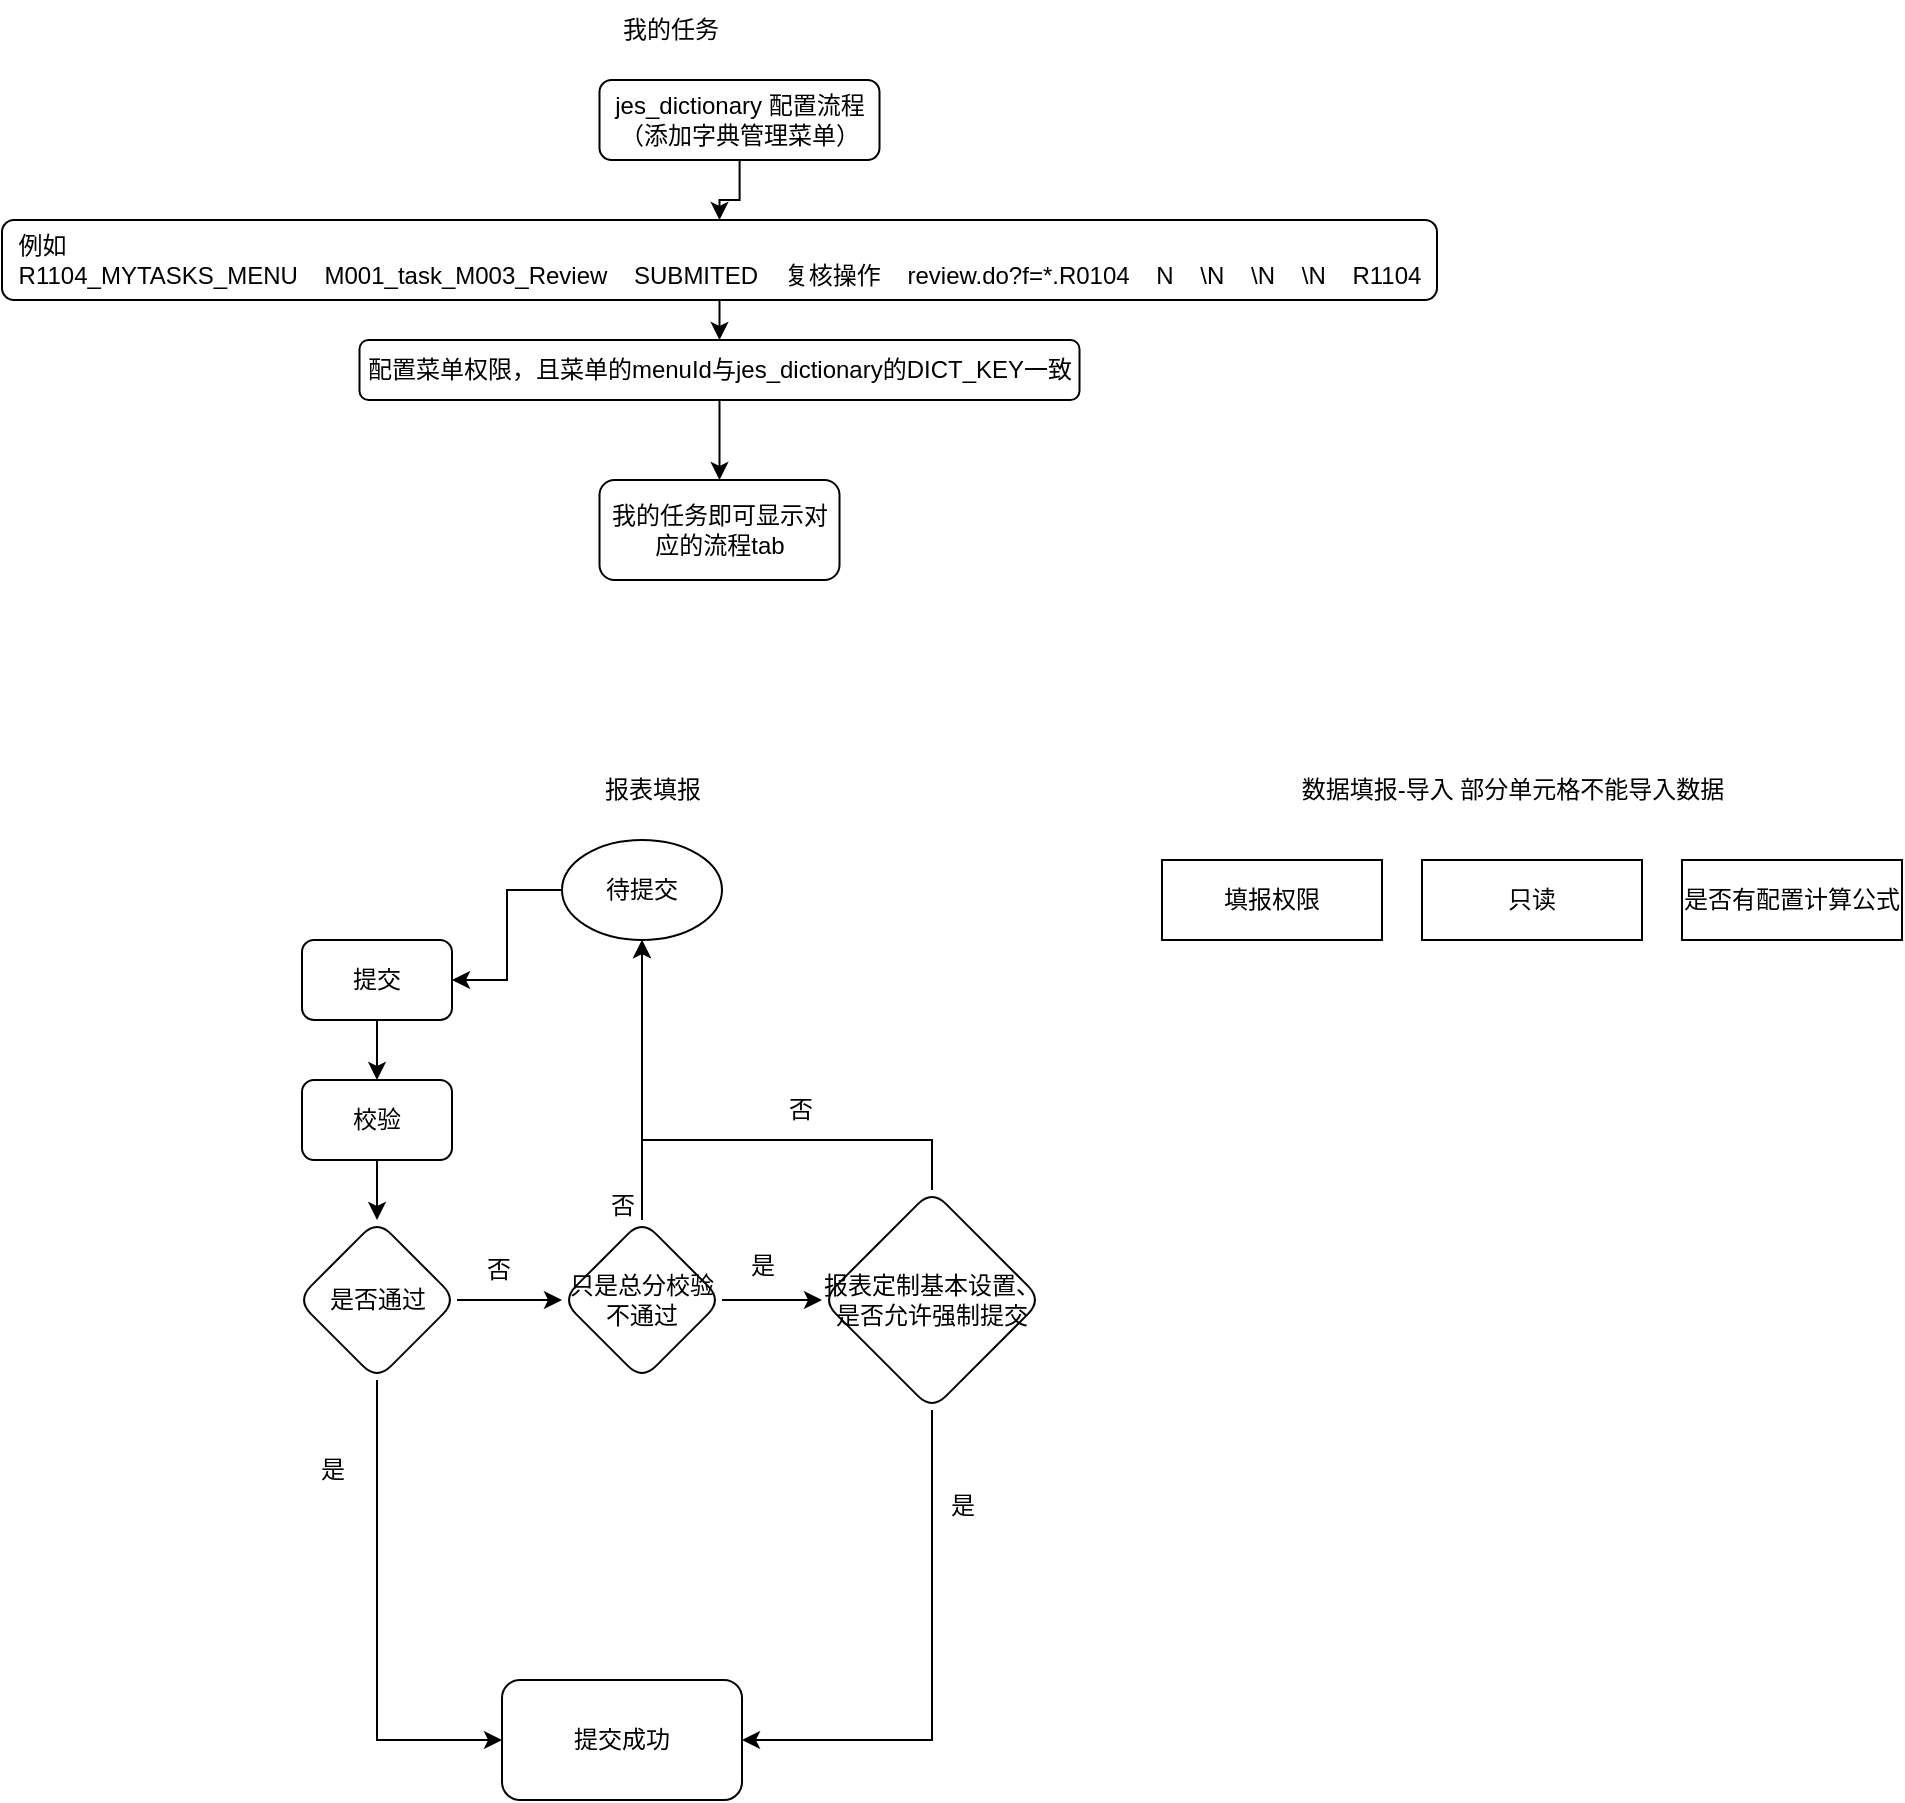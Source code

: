 <mxfile version="22.1.16" type="github">
  <diagram id="C5RBs43oDa-KdzZeNtuy" name="Page-1">
    <mxGraphModel dx="2261" dy="2035" grid="1" gridSize="10" guides="1" tooltips="1" connect="1" arrows="1" fold="1" page="1" pageScale="1" pageWidth="827" pageHeight="1169" math="0" shadow="0">
      <root>
        <mxCell id="WIyWlLk6GJQsqaUBKTNV-0" />
        <mxCell id="WIyWlLk6GJQsqaUBKTNV-1" parent="WIyWlLk6GJQsqaUBKTNV-0" />
        <mxCell id="KgnVrcOVK8YB5vS-7Cw4-2" value="" style="edgeStyle=orthogonalEdgeStyle;rounded=0;orthogonalLoop=1;jettySize=auto;html=1;" parent="WIyWlLk6GJQsqaUBKTNV-1" source="WIyWlLk6GJQsqaUBKTNV-3" target="KgnVrcOVK8YB5vS-7Cw4-1" edge="1">
          <mxGeometry relative="1" as="geometry" />
        </mxCell>
        <mxCell id="WIyWlLk6GJQsqaUBKTNV-3" value="jes_dictionary 配置流程&lt;br&gt;（添加字典管理菜单）" style="rounded=1;whiteSpace=wrap;html=1;fontSize=12;glass=0;strokeWidth=1;shadow=0;" parent="WIyWlLk6GJQsqaUBKTNV-1" vertex="1">
          <mxGeometry x="158.75" width="140" height="40" as="geometry" />
        </mxCell>
        <mxCell id="KgnVrcOVK8YB5vS-7Cw4-0" value="我的任务" style="text;html=1;align=center;verticalAlign=middle;resizable=0;points=[];autosize=1;strokeColor=none;fillColor=none;" parent="WIyWlLk6GJQsqaUBKTNV-1" vertex="1">
          <mxGeometry x="158.75" y="-40" width="70" height="30" as="geometry" />
        </mxCell>
        <mxCell id="KgnVrcOVK8YB5vS-7Cw4-4" value="" style="edgeStyle=orthogonalEdgeStyle;rounded=0;orthogonalLoop=1;jettySize=auto;html=1;" parent="WIyWlLk6GJQsqaUBKTNV-1" source="KgnVrcOVK8YB5vS-7Cw4-1" target="KgnVrcOVK8YB5vS-7Cw4-3" edge="1">
          <mxGeometry relative="1" as="geometry" />
        </mxCell>
        <mxCell id="KgnVrcOVK8YB5vS-7Cw4-1" value="&lt;div&gt;&lt;div style=&quot;text-align: left;&quot;&gt;&lt;span style=&quot;background-color: initial;&quot;&gt;例如&lt;/span&gt;&lt;/div&gt;&lt;span style=&quot;background-color: initial;&quot;&gt;R1104_MYTASKS_MENU&lt;/span&gt;&lt;span style=&quot;background-color: initial;&quot;&gt;&lt;span style=&quot;white-space: pre;&quot;&gt;&amp;nbsp;&amp;nbsp;&amp;nbsp;&amp;nbsp;&lt;/span&gt;&lt;/span&gt;&lt;span style=&quot;background-color: initial;&quot;&gt;M001_task_M003_Review&lt;/span&gt;&lt;span style=&quot;background-color: initial;&quot;&gt;&lt;span style=&quot;white-space: pre;&quot;&gt;&amp;nbsp;&amp;nbsp;&amp;nbsp;&amp;nbsp;&lt;/span&gt;&lt;/span&gt;&lt;span style=&quot;background-color: initial;&quot;&gt;SUBMITED&lt;/span&gt;&lt;span style=&quot;background-color: initial;&quot;&gt;&lt;span style=&quot;white-space: pre;&quot;&gt;&amp;nbsp;&amp;nbsp;&amp;nbsp;&amp;nbsp;&lt;/span&gt;&lt;/span&gt;&lt;span style=&quot;background-color: initial;&quot;&gt;复核操作&lt;/span&gt;&lt;span style=&quot;background-color: initial;&quot;&gt;&lt;span style=&quot;white-space: pre;&quot;&gt;&amp;nbsp;&amp;nbsp;&amp;nbsp;&amp;nbsp;&lt;/span&gt;&lt;/span&gt;&lt;span style=&quot;background-color: initial;&quot;&gt;review.do?f=*.R0104&lt;/span&gt;&lt;span style=&quot;background-color: initial;&quot;&gt;&lt;span style=&quot;white-space: pre;&quot;&gt;&amp;nbsp;&amp;nbsp;&amp;nbsp;&amp;nbsp;&lt;/span&gt;&lt;/span&gt;&lt;span style=&quot;background-color: initial;&quot;&gt;N&lt;/span&gt;&lt;span style=&quot;background-color: initial;&quot;&gt;&lt;span style=&quot;white-space: pre;&quot;&gt;&amp;nbsp;&amp;nbsp;&amp;nbsp;&amp;nbsp;&lt;/span&gt;&lt;/span&gt;&lt;span style=&quot;background-color: initial;&quot;&gt;\N&lt;/span&gt;&lt;span style=&quot;background-color: initial;&quot;&gt;&lt;span style=&quot;white-space: pre;&quot;&gt;&amp;nbsp;&amp;nbsp;&amp;nbsp;&amp;nbsp;&lt;/span&gt;&lt;/span&gt;&lt;span style=&quot;background-color: initial;&quot;&gt;\N&lt;/span&gt;&lt;span style=&quot;background-color: initial;&quot;&gt;&lt;span style=&quot;white-space: pre;&quot;&gt;&amp;nbsp;&amp;nbsp;&amp;nbsp;&amp;nbsp;&lt;/span&gt;&lt;/span&gt;&lt;span style=&quot;background-color: initial;&quot;&gt;\N&lt;/span&gt;&lt;span style=&quot;background-color: initial;&quot;&gt;&lt;span style=&quot;white-space: pre;&quot;&gt;&amp;nbsp;&amp;nbsp;&amp;nbsp;&amp;nbsp;&lt;/span&gt;&lt;/span&gt;&lt;span style=&quot;background-color: initial;&quot;&gt;R1104&lt;/span&gt;&lt;br&gt;&lt;/div&gt;" style="whiteSpace=wrap;html=1;rounded=1;glass=0;strokeWidth=1;shadow=0;" parent="WIyWlLk6GJQsqaUBKTNV-1" vertex="1">
          <mxGeometry x="-140" y="70" width="717.5" height="40" as="geometry" />
        </mxCell>
        <mxCell id="KgnVrcOVK8YB5vS-7Cw4-6" value="" style="edgeStyle=orthogonalEdgeStyle;rounded=0;orthogonalLoop=1;jettySize=auto;html=1;" parent="WIyWlLk6GJQsqaUBKTNV-1" source="KgnVrcOVK8YB5vS-7Cw4-3" target="KgnVrcOVK8YB5vS-7Cw4-5" edge="1">
          <mxGeometry relative="1" as="geometry" />
        </mxCell>
        <mxCell id="KgnVrcOVK8YB5vS-7Cw4-3" value="配置菜单权限，且菜单的menuId与jes_dictionary的DICT_KEY一致" style="whiteSpace=wrap;html=1;rounded=1;glass=0;strokeWidth=1;shadow=0;" parent="WIyWlLk6GJQsqaUBKTNV-1" vertex="1">
          <mxGeometry x="38.75" y="130" width="360" height="30" as="geometry" />
        </mxCell>
        <mxCell id="KgnVrcOVK8YB5vS-7Cw4-5" value="我的任务即可显示对应的流程tab" style="whiteSpace=wrap;html=1;rounded=1;glass=0;strokeWidth=1;shadow=0;" parent="WIyWlLk6GJQsqaUBKTNV-1" vertex="1">
          <mxGeometry x="158.75" y="200" width="120" height="50" as="geometry" />
        </mxCell>
        <mxCell id="F4Q94Z34g-KlaFZqOqd_-0" value="报表填报" style="text;html=1;align=center;verticalAlign=middle;resizable=0;points=[];autosize=1;strokeColor=none;fillColor=none;" parent="WIyWlLk6GJQsqaUBKTNV-1" vertex="1">
          <mxGeometry x="150" y="340" width="70" height="30" as="geometry" />
        </mxCell>
        <mxCell id="F4Q94Z34g-KlaFZqOqd_-3" value="" style="edgeStyle=orthogonalEdgeStyle;rounded=0;orthogonalLoop=1;jettySize=auto;html=1;" parent="WIyWlLk6GJQsqaUBKTNV-1" source="F4Q94Z34g-KlaFZqOqd_-1" target="F4Q94Z34g-KlaFZqOqd_-2" edge="1">
          <mxGeometry relative="1" as="geometry" />
        </mxCell>
        <mxCell id="F4Q94Z34g-KlaFZqOqd_-1" value="提交" style="rounded=1;whiteSpace=wrap;html=1;fontSize=12;glass=0;strokeWidth=1;shadow=0;" parent="WIyWlLk6GJQsqaUBKTNV-1" vertex="1">
          <mxGeometry x="10" y="430" width="75" height="40" as="geometry" />
        </mxCell>
        <mxCell id="F4Q94Z34g-KlaFZqOqd_-5" value="" style="edgeStyle=orthogonalEdgeStyle;rounded=0;orthogonalLoop=1;jettySize=auto;html=1;" parent="WIyWlLk6GJQsqaUBKTNV-1" source="F4Q94Z34g-KlaFZqOqd_-2" target="F4Q94Z34g-KlaFZqOqd_-4" edge="1">
          <mxGeometry relative="1" as="geometry" />
        </mxCell>
        <mxCell id="F4Q94Z34g-KlaFZqOqd_-2" value="校验" style="rounded=1;whiteSpace=wrap;html=1;fontSize=12;glass=0;strokeWidth=1;shadow=0;" parent="WIyWlLk6GJQsqaUBKTNV-1" vertex="1">
          <mxGeometry x="10" y="500" width="75" height="40" as="geometry" />
        </mxCell>
        <mxCell id="F4Q94Z34g-KlaFZqOqd_-7" value="" style="edgeStyle=orthogonalEdgeStyle;rounded=0;orthogonalLoop=1;jettySize=auto;html=1;entryX=0;entryY=0.5;entryDx=0;entryDy=0;" parent="WIyWlLk6GJQsqaUBKTNV-1" source="F4Q94Z34g-KlaFZqOqd_-4" target="F4Q94Z34g-KlaFZqOqd_-9" edge="1">
          <mxGeometry relative="1" as="geometry">
            <mxPoint x="147.5" y="610" as="targetPoint" />
          </mxGeometry>
        </mxCell>
        <mxCell id="F4Q94Z34g-KlaFZqOqd_-15" style="edgeStyle=orthogonalEdgeStyle;rounded=0;orthogonalLoop=1;jettySize=auto;html=1;entryX=0;entryY=0.5;entryDx=0;entryDy=0;exitX=0.5;exitY=1;exitDx=0;exitDy=0;" parent="WIyWlLk6GJQsqaUBKTNV-1" source="F4Q94Z34g-KlaFZqOqd_-4" target="F4Q94Z34g-KlaFZqOqd_-13" edge="1">
          <mxGeometry relative="1" as="geometry">
            <mxPoint x="30" y="665" as="sourcePoint" />
            <mxPoint x="52.5" y="895" as="targetPoint" />
          </mxGeometry>
        </mxCell>
        <mxCell id="F4Q94Z34g-KlaFZqOqd_-4" value="是否通过" style="rhombus;whiteSpace=wrap;html=1;rounded=1;glass=0;strokeWidth=1;shadow=0;" parent="WIyWlLk6GJQsqaUBKTNV-1" vertex="1">
          <mxGeometry x="7.5" y="570" width="80" height="80" as="geometry" />
        </mxCell>
        <mxCell id="F4Q94Z34g-KlaFZqOqd_-8" value="否" style="text;html=1;align=center;verticalAlign=middle;resizable=0;points=[];autosize=1;strokeColor=none;fillColor=none;" parent="WIyWlLk6GJQsqaUBKTNV-1" vertex="1">
          <mxGeometry x="87.5" y="580" width="40" height="30" as="geometry" />
        </mxCell>
        <mxCell id="F4Q94Z34g-KlaFZqOqd_-11" value="" style="edgeStyle=orthogonalEdgeStyle;rounded=0;orthogonalLoop=1;jettySize=auto;html=1;" parent="WIyWlLk6GJQsqaUBKTNV-1" source="F4Q94Z34g-KlaFZqOqd_-9" target="F4Q94Z34g-KlaFZqOqd_-10" edge="1">
          <mxGeometry relative="1" as="geometry" />
        </mxCell>
        <mxCell id="F4Q94Z34g-KlaFZqOqd_-19" style="edgeStyle=orthogonalEdgeStyle;rounded=0;orthogonalLoop=1;jettySize=auto;html=1;entryX=0.5;entryY=1;entryDx=0;entryDy=0;" parent="WIyWlLk6GJQsqaUBKTNV-1" source="F4Q94Z34g-KlaFZqOqd_-9" target="F4Q94Z34g-KlaFZqOqd_-17" edge="1">
          <mxGeometry relative="1" as="geometry" />
        </mxCell>
        <mxCell id="F4Q94Z34g-KlaFZqOqd_-9" value="只是总分校验不通过" style="rhombus;whiteSpace=wrap;html=1;rounded=1;glass=0;strokeWidth=1;shadow=0;" parent="WIyWlLk6GJQsqaUBKTNV-1" vertex="1">
          <mxGeometry x="140" y="570" width="80" height="80" as="geometry" />
        </mxCell>
        <mxCell id="F4Q94Z34g-KlaFZqOqd_-14" value="" style="edgeStyle=orthogonalEdgeStyle;rounded=0;orthogonalLoop=1;jettySize=auto;html=1;entryX=1;entryY=0.5;entryDx=0;entryDy=0;" parent="WIyWlLk6GJQsqaUBKTNV-1" source="F4Q94Z34g-KlaFZqOqd_-10" target="F4Q94Z34g-KlaFZqOqd_-13" edge="1">
          <mxGeometry relative="1" as="geometry">
            <Array as="points">
              <mxPoint x="325" y="830" />
            </Array>
          </mxGeometry>
        </mxCell>
        <mxCell id="F4Q94Z34g-KlaFZqOqd_-23" style="edgeStyle=orthogonalEdgeStyle;rounded=0;orthogonalLoop=1;jettySize=auto;html=1;entryX=0.5;entryY=1;entryDx=0;entryDy=0;" parent="WIyWlLk6GJQsqaUBKTNV-1" source="F4Q94Z34g-KlaFZqOqd_-10" target="F4Q94Z34g-KlaFZqOqd_-17" edge="1">
          <mxGeometry relative="1" as="geometry">
            <Array as="points">
              <mxPoint x="325" y="530" />
              <mxPoint x="180" y="530" />
            </Array>
          </mxGeometry>
        </mxCell>
        <mxCell id="F4Q94Z34g-KlaFZqOqd_-10" value="报表定制基本设置、是否允许强制提交" style="rhombus;whiteSpace=wrap;html=1;rounded=1;glass=0;strokeWidth=1;shadow=0;" parent="WIyWlLk6GJQsqaUBKTNV-1" vertex="1">
          <mxGeometry x="270" y="555" width="110" height="110" as="geometry" />
        </mxCell>
        <mxCell id="F4Q94Z34g-KlaFZqOqd_-12" value="是" style="text;html=1;align=center;verticalAlign=middle;resizable=0;points=[];autosize=1;strokeColor=none;fillColor=none;" parent="WIyWlLk6GJQsqaUBKTNV-1" vertex="1">
          <mxGeometry x="220" y="578" width="40" height="30" as="geometry" />
        </mxCell>
        <mxCell id="F4Q94Z34g-KlaFZqOqd_-13" value="提交成功" style="whiteSpace=wrap;html=1;rounded=1;glass=0;strokeWidth=1;shadow=0;" parent="WIyWlLk6GJQsqaUBKTNV-1" vertex="1">
          <mxGeometry x="110" y="800" width="120" height="60" as="geometry" />
        </mxCell>
        <mxCell id="F4Q94Z34g-KlaFZqOqd_-16" value="是" style="text;html=1;align=center;verticalAlign=middle;resizable=0;points=[];autosize=1;strokeColor=none;fillColor=none;" parent="WIyWlLk6GJQsqaUBKTNV-1" vertex="1">
          <mxGeometry x="320" y="698" width="40" height="30" as="geometry" />
        </mxCell>
        <mxCell id="F4Q94Z34g-KlaFZqOqd_-18" style="edgeStyle=orthogonalEdgeStyle;rounded=0;orthogonalLoop=1;jettySize=auto;html=1;entryX=1;entryY=0.5;entryDx=0;entryDy=0;" parent="WIyWlLk6GJQsqaUBKTNV-1" source="F4Q94Z34g-KlaFZqOqd_-17" target="F4Q94Z34g-KlaFZqOqd_-1" edge="1">
          <mxGeometry relative="1" as="geometry" />
        </mxCell>
        <mxCell id="F4Q94Z34g-KlaFZqOqd_-17" value="待提交" style="ellipse;whiteSpace=wrap;html=1;" parent="WIyWlLk6GJQsqaUBKTNV-1" vertex="1">
          <mxGeometry x="140" y="380" width="80" height="50" as="geometry" />
        </mxCell>
        <mxCell id="F4Q94Z34g-KlaFZqOqd_-21" value="是" style="text;html=1;align=center;verticalAlign=middle;resizable=0;points=[];autosize=1;strokeColor=none;fillColor=none;" parent="WIyWlLk6GJQsqaUBKTNV-1" vertex="1">
          <mxGeometry x="5" y="680" width="40" height="30" as="geometry" />
        </mxCell>
        <mxCell id="F4Q94Z34g-KlaFZqOqd_-22" value="否" style="text;html=1;align=center;verticalAlign=middle;resizable=0;points=[];autosize=1;strokeColor=none;fillColor=none;" parent="WIyWlLk6GJQsqaUBKTNV-1" vertex="1">
          <mxGeometry x="150" y="548" width="40" height="30" as="geometry" />
        </mxCell>
        <mxCell id="F4Q94Z34g-KlaFZqOqd_-24" value="否" style="text;html=1;align=center;verticalAlign=middle;resizable=0;points=[];autosize=1;strokeColor=none;fillColor=none;" parent="WIyWlLk6GJQsqaUBKTNV-1" vertex="1">
          <mxGeometry x="238.75" y="500" width="40" height="30" as="geometry" />
        </mxCell>
        <mxCell id="XS-8N8jXO1mrCOZgN4r2-0" value="数据填报-导入 部分单元格不能导入数据" style="text;html=1;align=center;verticalAlign=middle;resizable=0;points=[];autosize=1;strokeColor=none;fillColor=none;" vertex="1" parent="WIyWlLk6GJQsqaUBKTNV-1">
          <mxGeometry x="500" y="340" width="230" height="30" as="geometry" />
        </mxCell>
        <mxCell id="XS-8N8jXO1mrCOZgN4r2-1" value="填报权限" style="rounded=0;whiteSpace=wrap;html=1;" vertex="1" parent="WIyWlLk6GJQsqaUBKTNV-1">
          <mxGeometry x="440" y="390" width="110" height="40" as="geometry" />
        </mxCell>
        <mxCell id="XS-8N8jXO1mrCOZgN4r2-2" value="只读" style="rounded=0;whiteSpace=wrap;html=1;" vertex="1" parent="WIyWlLk6GJQsqaUBKTNV-1">
          <mxGeometry x="570" y="390" width="110" height="40" as="geometry" />
        </mxCell>
        <mxCell id="XS-8N8jXO1mrCOZgN4r2-3" value="是否有配置计算公式" style="rounded=0;whiteSpace=wrap;html=1;" vertex="1" parent="WIyWlLk6GJQsqaUBKTNV-1">
          <mxGeometry x="700" y="390" width="110" height="40" as="geometry" />
        </mxCell>
      </root>
    </mxGraphModel>
  </diagram>
</mxfile>
